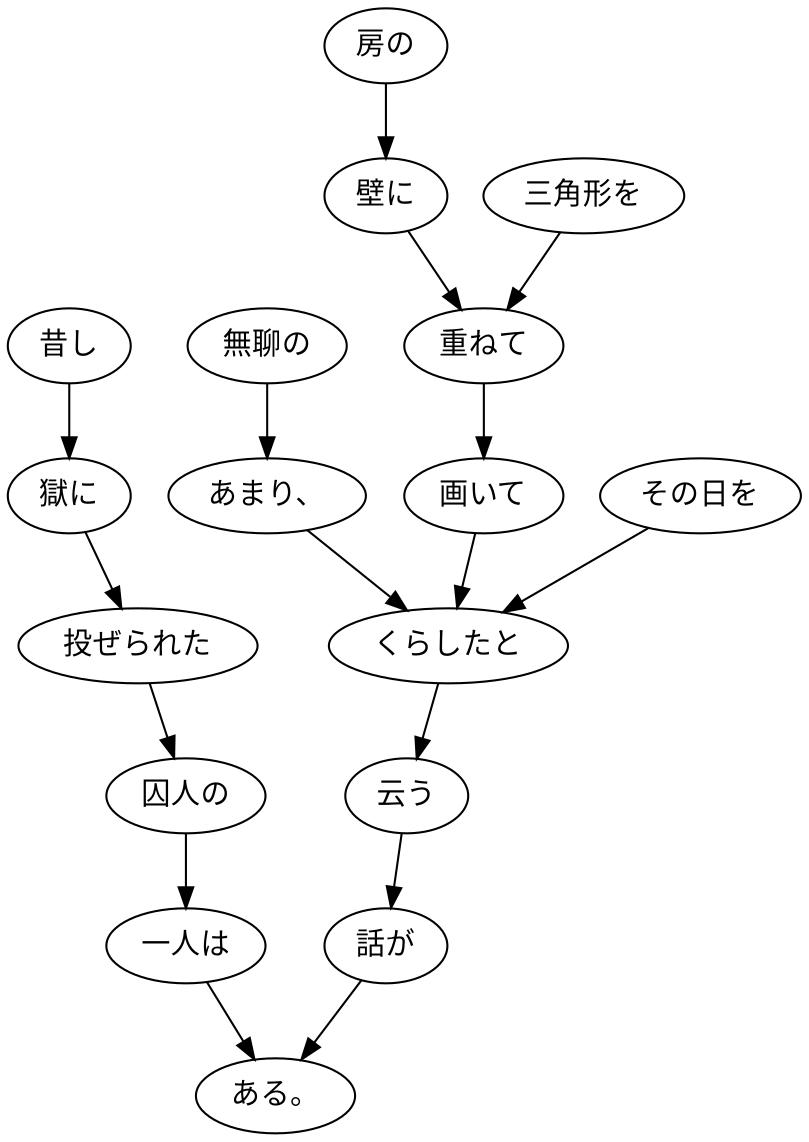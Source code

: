 digraph graph4765 {
	node0 [label="昔し"];
	node1 [label="獄に"];
	node2 [label="投ぜられた"];
	node3 [label="囚人の"];
	node4 [label="一人は"];
	node5 [label="無聊の"];
	node6 [label="あまり、"];
	node7 [label="房の"];
	node8 [label="壁に"];
	node9 [label="三角形を"];
	node10 [label="重ねて"];
	node11 [label="画いて"];
	node12 [label="その日を"];
	node13 [label="くらしたと"];
	node14 [label="云う"];
	node15 [label="話が"];
	node16 [label="ある。"];
	node0 -> node1;
	node1 -> node2;
	node2 -> node3;
	node3 -> node4;
	node4 -> node16;
	node5 -> node6;
	node6 -> node13;
	node7 -> node8;
	node8 -> node10;
	node9 -> node10;
	node10 -> node11;
	node11 -> node13;
	node12 -> node13;
	node13 -> node14;
	node14 -> node15;
	node15 -> node16;
}
